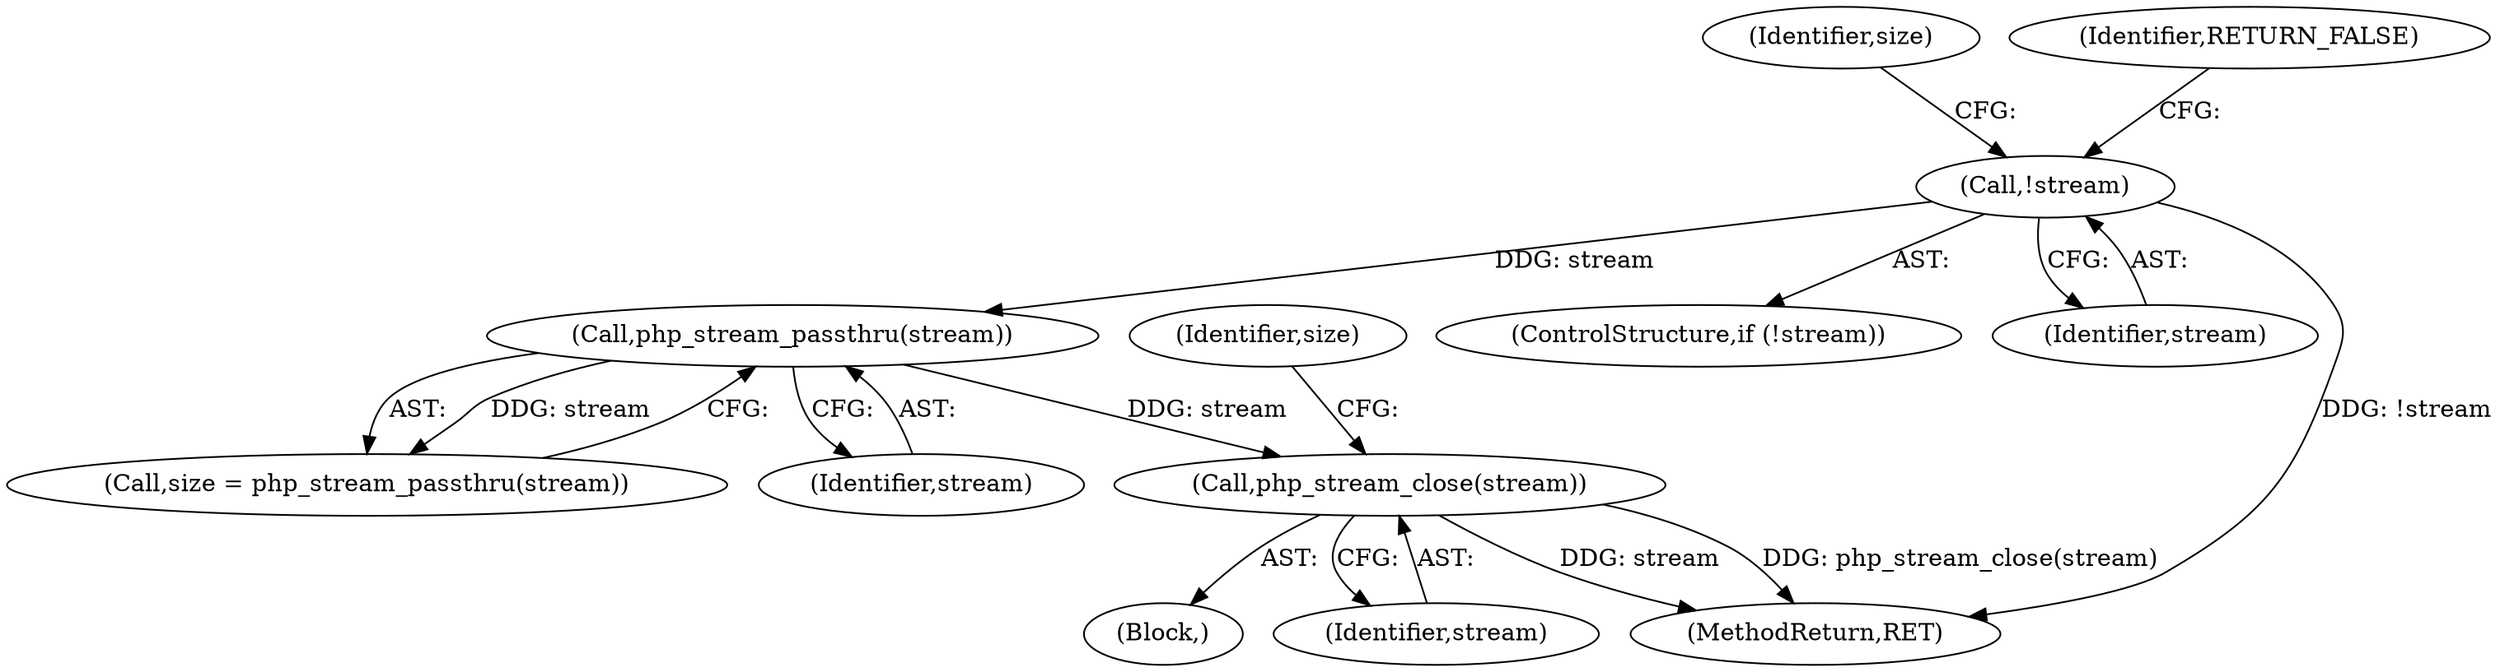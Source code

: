 digraph "0_php_4435b9142ff9813845d5c97ab29a5d637bedb257_10@API" {
"1000132" [label="(Call,php_stream_close(stream))"];
"1000130" [label="(Call,php_stream_passthru(stream))"];
"1000124" [label="(Call,!stream)"];
"1000132" [label="(Call,php_stream_close(stream))"];
"1000136" [label="(MethodReturn,RET)"];
"1000102" [label="(Block,)"];
"1000130" [label="(Call,php_stream_passthru(stream))"];
"1000128" [label="(Call,size = php_stream_passthru(stream))"];
"1000123" [label="(ControlStructure,if (!stream))"];
"1000125" [label="(Identifier,stream)"];
"1000129" [label="(Identifier,size)"];
"1000135" [label="(Identifier,size)"];
"1000133" [label="(Identifier,stream)"];
"1000127" [label="(Identifier,RETURN_FALSE)"];
"1000131" [label="(Identifier,stream)"];
"1000124" [label="(Call,!stream)"];
"1000132" -> "1000102"  [label="AST: "];
"1000132" -> "1000133"  [label="CFG: "];
"1000133" -> "1000132"  [label="AST: "];
"1000135" -> "1000132"  [label="CFG: "];
"1000132" -> "1000136"  [label="DDG: php_stream_close(stream)"];
"1000132" -> "1000136"  [label="DDG: stream"];
"1000130" -> "1000132"  [label="DDG: stream"];
"1000130" -> "1000128"  [label="AST: "];
"1000130" -> "1000131"  [label="CFG: "];
"1000131" -> "1000130"  [label="AST: "];
"1000128" -> "1000130"  [label="CFG: "];
"1000130" -> "1000128"  [label="DDG: stream"];
"1000124" -> "1000130"  [label="DDG: stream"];
"1000124" -> "1000123"  [label="AST: "];
"1000124" -> "1000125"  [label="CFG: "];
"1000125" -> "1000124"  [label="AST: "];
"1000127" -> "1000124"  [label="CFG: "];
"1000129" -> "1000124"  [label="CFG: "];
"1000124" -> "1000136"  [label="DDG: !stream"];
}
